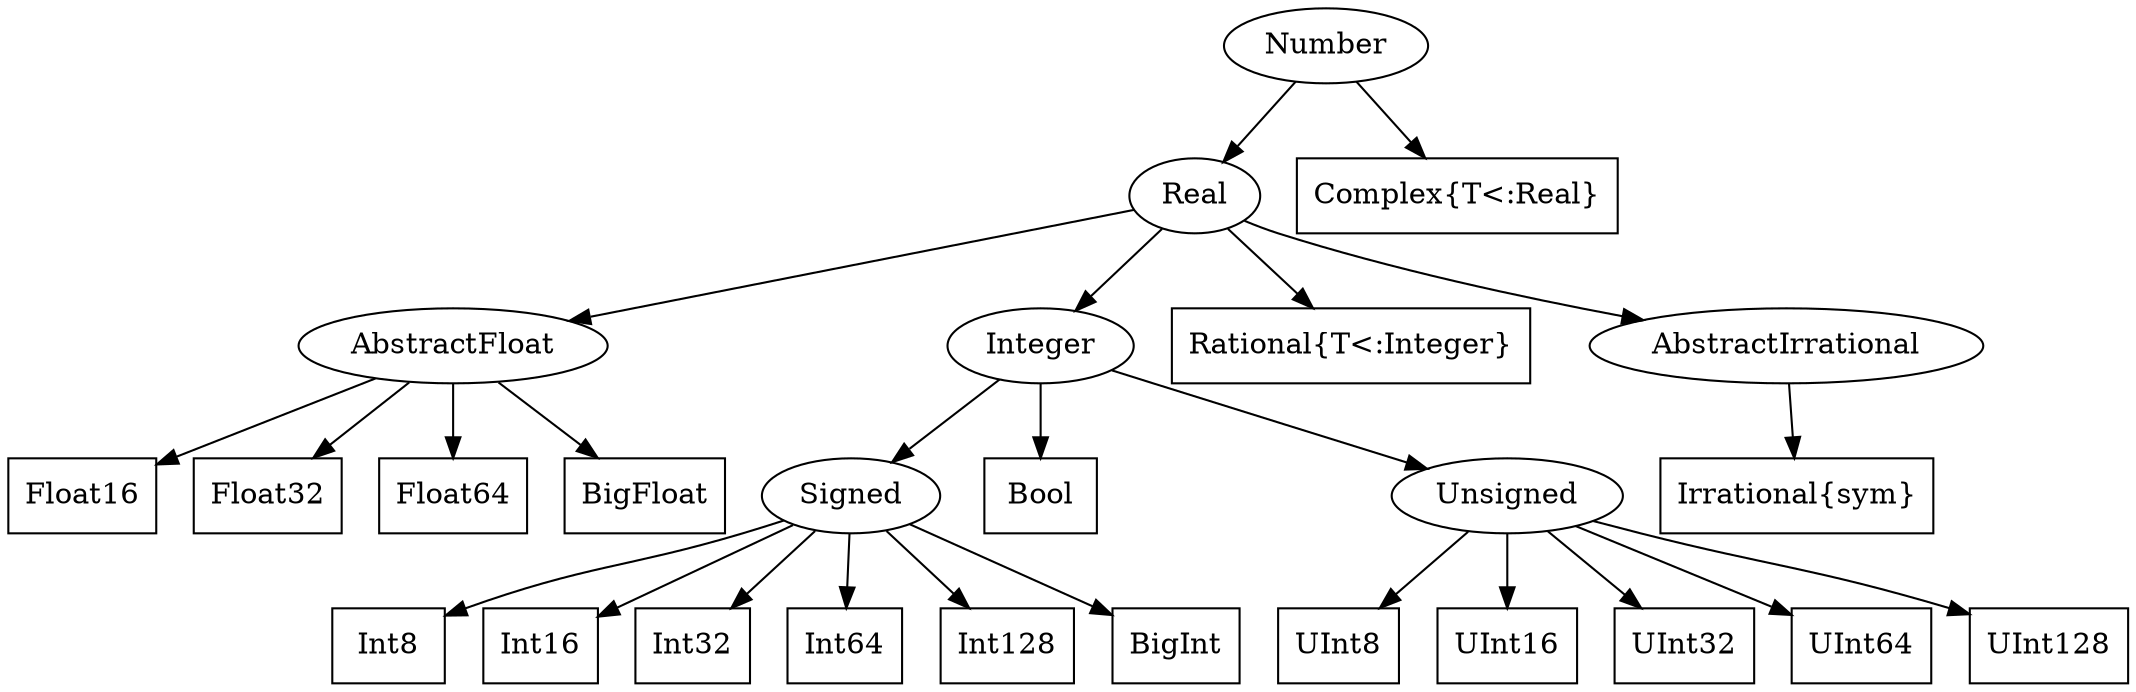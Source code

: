 digraph {
    Number[shape=ellipse]
    Number -> Real
    Number -> Complex

    Real[shape=ellipse]
    Real -> AbstractFloat
    Real -> Integer
    Real -> Rational
    Real -> AbstractIrrational

    Integer[shape=ellipse]
    Integer -> Signed
    Integer -> Bool
    Integer -> Unsigned

    AbstractFloat[shape=ellipse]
    AbstractFloat -> Float16
    AbstractFloat -> Float32
    AbstractFloat -> Float64
    AbstractFloat -> BigFloat

    AbstractIrrational[shape=ellipse]
    AbstractIrrational -> Irrational

    Signed[shape=ellipse]
    Signed -> Int8
    Signed -> Int16
    Signed -> Int32
    Signed -> Int64
    Signed -> Int128
    Signed -> BigInt

    Unsigned[shape=ellipse]
    Unsigned -> UInt8
    Unsigned -> UInt16
    Unsigned -> UInt32
    Unsigned -> UInt64
    Unsigned -> UInt128

    Float16[shape=box]

    Float32[shape=box]
    
    Float64[shape=box]

    BigFloat[shape=box]

    Bool[shape=box]

    Int8[shape=box]

    Int16[shape=box]

    Int32[shape=box]

    Int64[shape=box]

    Int128[shape=box]

    UInt8[shape=box]

    UInt16[shape=box]

    UInt32[shape=box]

    UInt64[shape=box]

    UInt128[shape=box]

    BigInt[shape=box]

    Complex[label="Complex{T<:Real}" shape=box]

    Rational[label="Rational{T<:Integer}" shape=box]

    Irrational[label="Irrational{sym}" shape=box]
}
